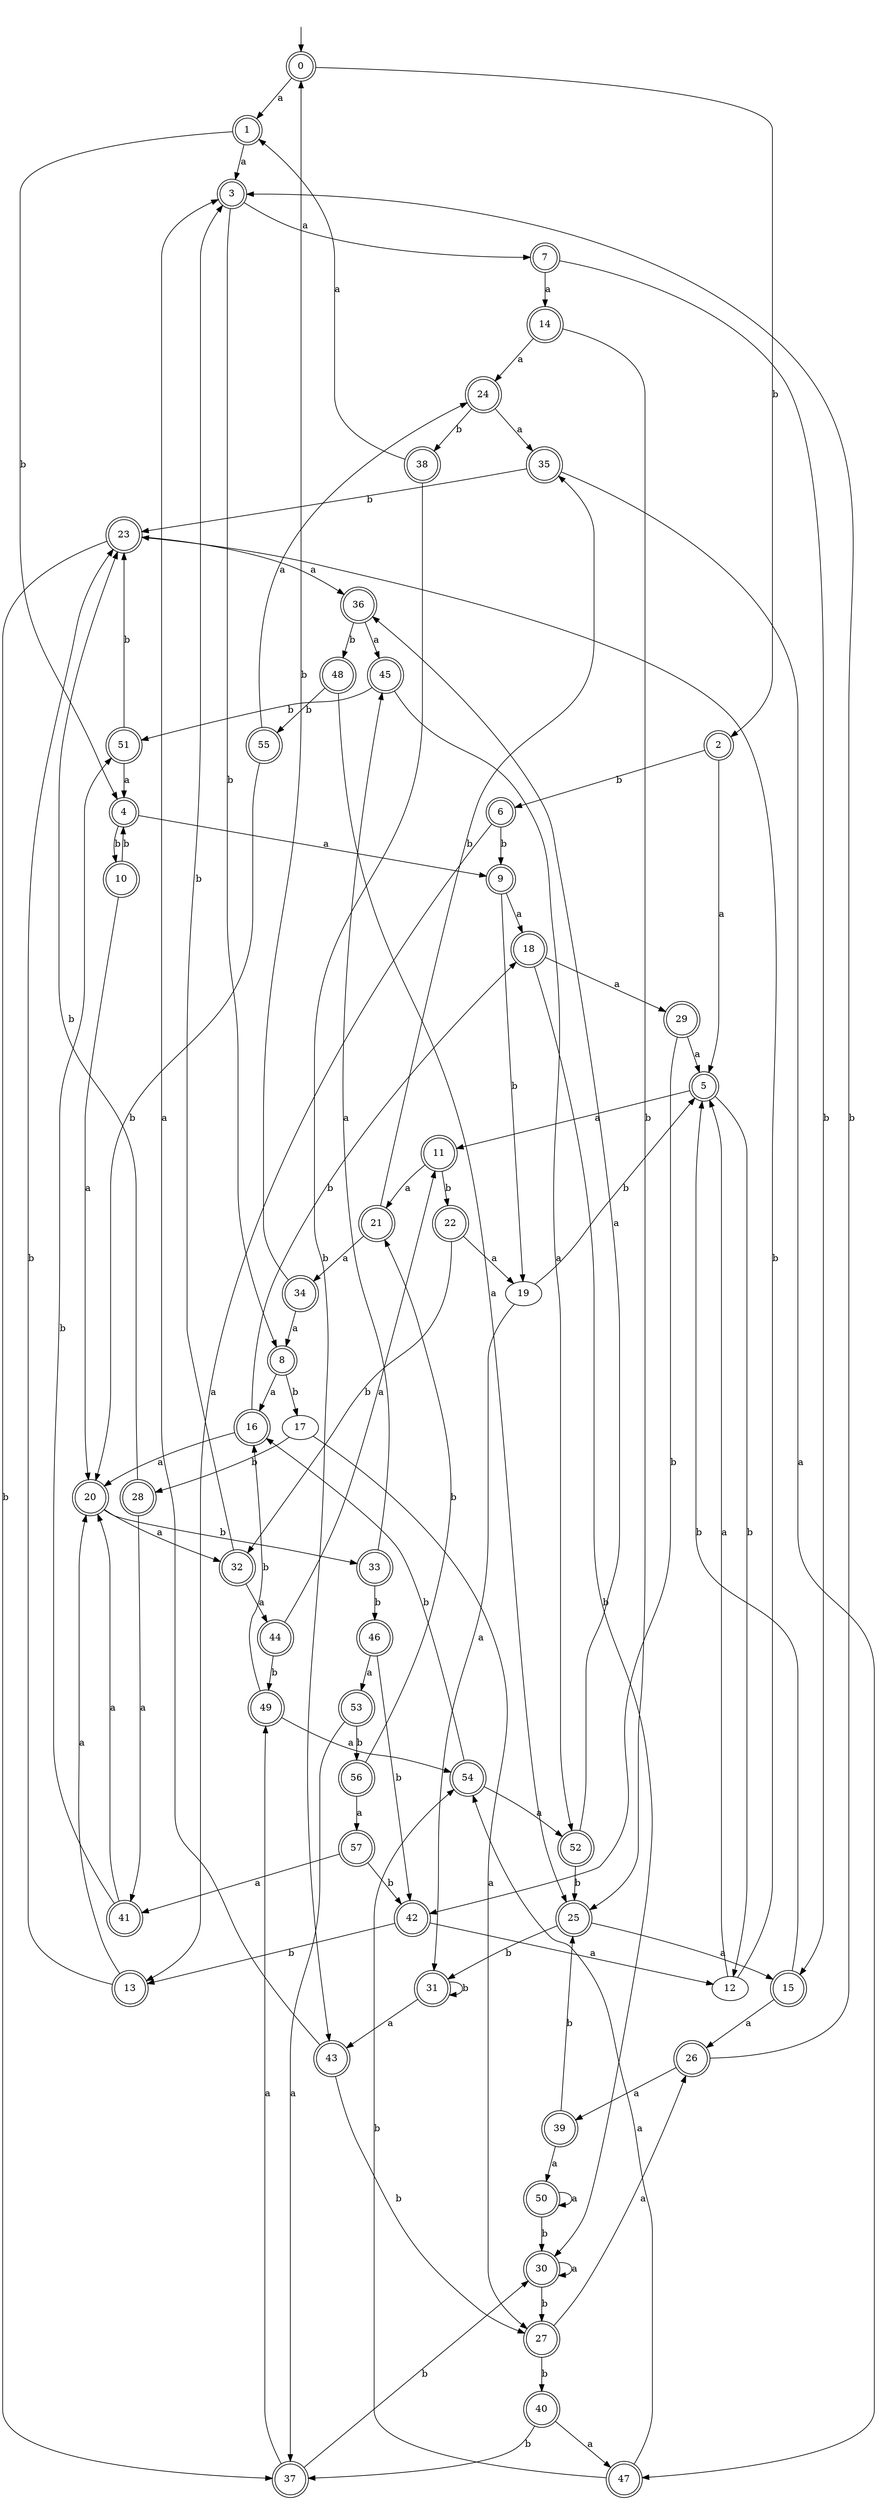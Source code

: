 digraph RandomDFA {
  __start0 [label="", shape=none];
  __start0 -> 0 [label=""];
  0 [shape=circle] [shape=doublecircle]
  0 -> 1 [label="a"]
  0 -> 2 [label="b"]
  1 [shape=doublecircle]
  1 -> 3 [label="a"]
  1 -> 4 [label="b"]
  2 [shape=doublecircle]
  2 -> 5 [label="a"]
  2 -> 6 [label="b"]
  3 [shape=doublecircle]
  3 -> 7 [label="a"]
  3 -> 8 [label="b"]
  4 [shape=doublecircle]
  4 -> 9 [label="a"]
  4 -> 10 [label="b"]
  5 [shape=doublecircle]
  5 -> 11 [label="a"]
  5 -> 12 [label="b"]
  6 [shape=doublecircle]
  6 -> 13 [label="a"]
  6 -> 9 [label="b"]
  7 [shape=doublecircle]
  7 -> 14 [label="a"]
  7 -> 15 [label="b"]
  8 [shape=doublecircle]
  8 -> 16 [label="a"]
  8 -> 17 [label="b"]
  9 [shape=doublecircle]
  9 -> 18 [label="a"]
  9 -> 19 [label="b"]
  10 [shape=doublecircle]
  10 -> 20 [label="a"]
  10 -> 4 [label="b"]
  11 [shape=doublecircle]
  11 -> 21 [label="a"]
  11 -> 22 [label="b"]
  12
  12 -> 5 [label="a"]
  12 -> 23 [label="b"]
  13 [shape=doublecircle]
  13 -> 20 [label="a"]
  13 -> 23 [label="b"]
  14 [shape=doublecircle]
  14 -> 24 [label="a"]
  14 -> 25 [label="b"]
  15 [shape=doublecircle]
  15 -> 26 [label="a"]
  15 -> 5 [label="b"]
  16 [shape=doublecircle]
  16 -> 20 [label="a"]
  16 -> 18 [label="b"]
  17
  17 -> 27 [label="a"]
  17 -> 28 [label="b"]
  18 [shape=doublecircle]
  18 -> 29 [label="a"]
  18 -> 30 [label="b"]
  19
  19 -> 31 [label="a"]
  19 -> 5 [label="b"]
  20 [shape=doublecircle]
  20 -> 32 [label="a"]
  20 -> 33 [label="b"]
  21 [shape=doublecircle]
  21 -> 34 [label="a"]
  21 -> 35 [label="b"]
  22 [shape=doublecircle]
  22 -> 19 [label="a"]
  22 -> 32 [label="b"]
  23 [shape=doublecircle]
  23 -> 36 [label="a"]
  23 -> 37 [label="b"]
  24 [shape=doublecircle]
  24 -> 35 [label="a"]
  24 -> 38 [label="b"]
  25 [shape=doublecircle]
  25 -> 15 [label="a"]
  25 -> 31 [label="b"]
  26 [shape=doublecircle]
  26 -> 39 [label="a"]
  26 -> 3 [label="b"]
  27 [shape=doublecircle]
  27 -> 26 [label="a"]
  27 -> 40 [label="b"]
  28 [shape=doublecircle]
  28 -> 41 [label="a"]
  28 -> 23 [label="b"]
  29 [shape=doublecircle]
  29 -> 5 [label="a"]
  29 -> 42 [label="b"]
  30 [shape=doublecircle]
  30 -> 30 [label="a"]
  30 -> 27 [label="b"]
  31 [shape=doublecircle]
  31 -> 43 [label="a"]
  31 -> 31 [label="b"]
  32 [shape=doublecircle]
  32 -> 44 [label="a"]
  32 -> 3 [label="b"]
  33 [shape=doublecircle]
  33 -> 45 [label="a"]
  33 -> 46 [label="b"]
  34 [shape=doublecircle]
  34 -> 8 [label="a"]
  34 -> 0 [label="b"]
  35 [shape=doublecircle]
  35 -> 47 [label="a"]
  35 -> 23 [label="b"]
  36 [shape=doublecircle]
  36 -> 45 [label="a"]
  36 -> 48 [label="b"]
  37 [shape=doublecircle]
  37 -> 49 [label="a"]
  37 -> 30 [label="b"]
  38 [shape=doublecircle]
  38 -> 1 [label="a"]
  38 -> 43 [label="b"]
  39 [shape=doublecircle]
  39 -> 50 [label="a"]
  39 -> 25 [label="b"]
  40 [shape=doublecircle]
  40 -> 47 [label="a"]
  40 -> 37 [label="b"]
  41 [shape=doublecircle]
  41 -> 20 [label="a"]
  41 -> 51 [label="b"]
  42 [shape=doublecircle]
  42 -> 12 [label="a"]
  42 -> 13 [label="b"]
  43 [shape=doublecircle]
  43 -> 3 [label="a"]
  43 -> 27 [label="b"]
  44 [shape=doublecircle]
  44 -> 11 [label="a"]
  44 -> 49 [label="b"]
  45 [shape=doublecircle]
  45 -> 52 [label="a"]
  45 -> 51 [label="b"]
  46 [shape=doublecircle]
  46 -> 53 [label="a"]
  46 -> 42 [label="b"]
  47 [shape=doublecircle]
  47 -> 54 [label="a"]
  47 -> 54 [label="b"]
  48 [shape=doublecircle]
  48 -> 25 [label="a"]
  48 -> 55 [label="b"]
  49 [shape=doublecircle]
  49 -> 54 [label="a"]
  49 -> 16 [label="b"]
  50 [shape=doublecircle]
  50 -> 50 [label="a"]
  50 -> 30 [label="b"]
  51 [shape=doublecircle]
  51 -> 4 [label="a"]
  51 -> 23 [label="b"]
  52 [shape=doublecircle]
  52 -> 36 [label="a"]
  52 -> 25 [label="b"]
  53 [shape=doublecircle]
  53 -> 37 [label="a"]
  53 -> 56 [label="b"]
  54 [shape=doublecircle]
  54 -> 52 [label="a"]
  54 -> 16 [label="b"]
  55 [shape=doublecircle]
  55 -> 24 [label="a"]
  55 -> 20 [label="b"]
  56 [shape=doublecircle]
  56 -> 57 [label="a"]
  56 -> 21 [label="b"]
  57 [shape=doublecircle]
  57 -> 41 [label="a"]
  57 -> 42 [label="b"]
}
